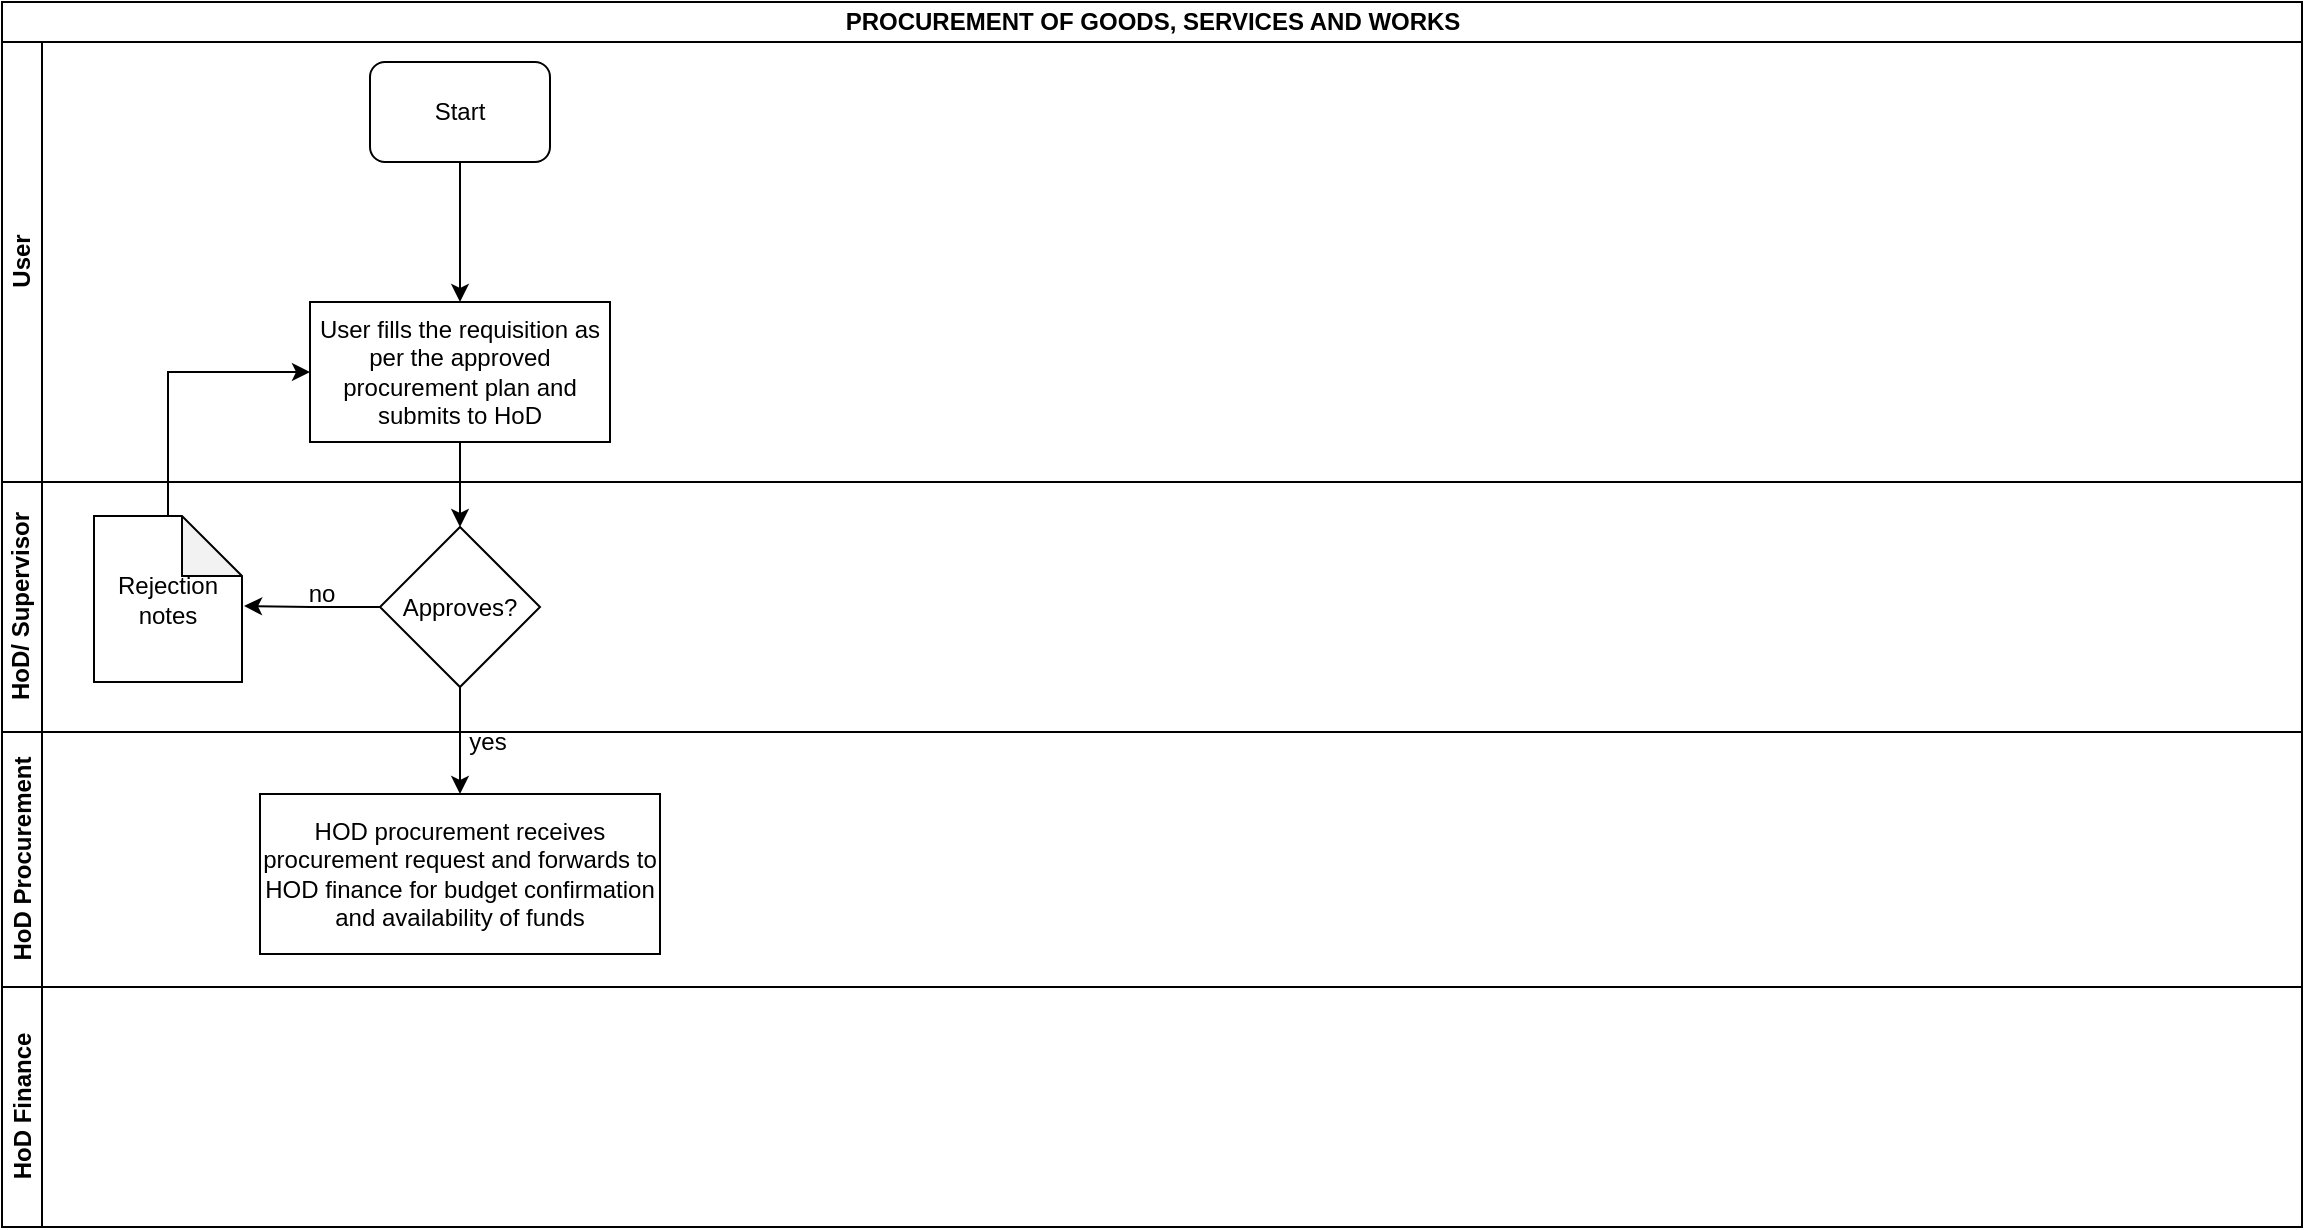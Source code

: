 <mxfile version="13.10.9" type="github">
  <diagram id="Sd2J0G0NBRkxR6U1vvkr" name="Page-1">
    <mxGraphModel dx="1038" dy="547" grid="1" gridSize="10" guides="1" tooltips="1" connect="1" arrows="1" fold="1" page="1" pageScale="1" pageWidth="1169" pageHeight="827" math="0" shadow="0">
      <root>
        <mxCell id="0" />
        <mxCell id="1" parent="0" />
        <mxCell id="flzx41_5z4-G3iRaBKRd-2" value="PROCUREMENT OF GOODS, SERVICES AND WORKS" style="swimlane;html=1;childLayout=stackLayout;resizeParent=1;resizeParentMax=0;horizontal=1;startSize=20;horizontalStack=0;" vertex="1" parent="1">
          <mxGeometry x="10" y="10" width="1150" height="612.5" as="geometry" />
        </mxCell>
        <mxCell id="flzx41_5z4-G3iRaBKRd-3" value="User" style="swimlane;html=1;startSize=20;horizontal=0;" vertex="1" parent="flzx41_5z4-G3iRaBKRd-2">
          <mxGeometry y="20" width="1150" height="220" as="geometry" />
        </mxCell>
        <mxCell id="flzx41_5z4-G3iRaBKRd-7" value="Start" style="rounded=1;whiteSpace=wrap;html=1;" vertex="1" parent="flzx41_5z4-G3iRaBKRd-3">
          <mxGeometry x="184" y="10" width="90" height="50" as="geometry" />
        </mxCell>
        <mxCell id="flzx41_5z4-G3iRaBKRd-10" value="User fills the requisition as per the approved procurement plan and submits to HoD" style="rounded=0;whiteSpace=wrap;html=1;" vertex="1" parent="flzx41_5z4-G3iRaBKRd-3">
          <mxGeometry x="154" y="130" width="150" height="70" as="geometry" />
        </mxCell>
        <mxCell id="flzx41_5z4-G3iRaBKRd-9" value="" style="edgeStyle=orthogonalEdgeStyle;rounded=0;orthogonalLoop=1;jettySize=auto;html=1;entryX=0.5;entryY=0;entryDx=0;entryDy=0;" edge="1" parent="flzx41_5z4-G3iRaBKRd-3" source="flzx41_5z4-G3iRaBKRd-7" target="flzx41_5z4-G3iRaBKRd-10">
          <mxGeometry relative="1" as="geometry">
            <mxPoint x="229" y="135" as="targetPoint" />
          </mxGeometry>
        </mxCell>
        <mxCell id="flzx41_5z4-G3iRaBKRd-4" value="HoD/ Supervisor" style="swimlane;html=1;startSize=20;horizontal=0;" vertex="1" parent="flzx41_5z4-G3iRaBKRd-2">
          <mxGeometry y="240" width="1150" height="125" as="geometry" />
        </mxCell>
        <mxCell id="flzx41_5z4-G3iRaBKRd-13" value="Approves?" style="rhombus;whiteSpace=wrap;html=1;" vertex="1" parent="flzx41_5z4-G3iRaBKRd-4">
          <mxGeometry x="189" y="22.5" width="80" height="80" as="geometry" />
        </mxCell>
        <mxCell id="flzx41_5z4-G3iRaBKRd-17" value="Rejection notes" style="shape=note;whiteSpace=wrap;html=1;backgroundOutline=1;darkOpacity=0.05;" vertex="1" parent="flzx41_5z4-G3iRaBKRd-4">
          <mxGeometry x="46" y="17" width="74" height="83" as="geometry" />
        </mxCell>
        <mxCell id="flzx41_5z4-G3iRaBKRd-19" value="" style="edgeStyle=orthogonalEdgeStyle;rounded=0;orthogonalLoop=1;jettySize=auto;html=1;entryX=1.014;entryY=0.542;entryDx=0;entryDy=0;entryPerimeter=0;exitX=0;exitY=0.5;exitDx=0;exitDy=0;" edge="1" parent="flzx41_5z4-G3iRaBKRd-4" source="flzx41_5z4-G3iRaBKRd-13" target="flzx41_5z4-G3iRaBKRd-17">
          <mxGeometry relative="1" as="geometry">
            <mxPoint x="189" y="65.5" as="sourcePoint" />
            <mxPoint x="140" y="80" as="targetPoint" />
          </mxGeometry>
        </mxCell>
        <mxCell id="flzx41_5z4-G3iRaBKRd-5" value="HoD Procurement" style="swimlane;html=1;startSize=20;horizontal=0;" vertex="1" parent="flzx41_5z4-G3iRaBKRd-2">
          <mxGeometry y="365" width="1150" height="127.5" as="geometry" />
        </mxCell>
        <mxCell id="flzx41_5z4-G3iRaBKRd-14" value="HOD procurement receives procurement request and forwards to HOD finance for budget confirmation and availability of funds" style="whiteSpace=wrap;html=1;" vertex="1" parent="flzx41_5z4-G3iRaBKRd-5">
          <mxGeometry x="129" y="31" width="200" height="80" as="geometry" />
        </mxCell>
        <mxCell id="flzx41_5z4-G3iRaBKRd-16" value="yes" style="text;html=1;strokeColor=none;fillColor=none;align=center;verticalAlign=middle;whiteSpace=wrap;rounded=0;" vertex="1" parent="flzx41_5z4-G3iRaBKRd-5">
          <mxGeometry x="223" y="-5" width="40" height="20" as="geometry" />
        </mxCell>
        <mxCell id="flzx41_5z4-G3iRaBKRd-6" value="HoD Finance" style="swimlane;html=1;startSize=20;horizontal=0;" vertex="1" parent="flzx41_5z4-G3iRaBKRd-2">
          <mxGeometry y="492.5" width="1150" height="120" as="geometry" />
        </mxCell>
        <mxCell id="flzx41_5z4-G3iRaBKRd-12" value="" style="edgeStyle=orthogonalEdgeStyle;rounded=0;orthogonalLoop=1;jettySize=auto;html=1;" edge="1" parent="flzx41_5z4-G3iRaBKRd-2" source="flzx41_5z4-G3iRaBKRd-10" target="flzx41_5z4-G3iRaBKRd-13">
          <mxGeometry relative="1" as="geometry">
            <mxPoint x="229" y="290" as="targetPoint" />
          </mxGeometry>
        </mxCell>
        <mxCell id="flzx41_5z4-G3iRaBKRd-15" value="" style="edgeStyle=orthogonalEdgeStyle;rounded=0;orthogonalLoop=1;jettySize=auto;html=1;" edge="1" parent="flzx41_5z4-G3iRaBKRd-2" source="flzx41_5z4-G3iRaBKRd-13" target="flzx41_5z4-G3iRaBKRd-14">
          <mxGeometry relative="1" as="geometry" />
        </mxCell>
        <mxCell id="flzx41_5z4-G3iRaBKRd-22" value="" style="edgeStyle=orthogonalEdgeStyle;rounded=0;orthogonalLoop=1;jettySize=auto;html=1;entryX=0;entryY=0.5;entryDx=0;entryDy=0;" edge="1" parent="flzx41_5z4-G3iRaBKRd-2" source="flzx41_5z4-G3iRaBKRd-17" target="flzx41_5z4-G3iRaBKRd-10">
          <mxGeometry relative="1" as="geometry">
            <mxPoint x="83" y="175.5" as="targetPoint" />
            <Array as="points">
              <mxPoint x="83" y="185" />
            </Array>
          </mxGeometry>
        </mxCell>
        <mxCell id="flzx41_5z4-G3iRaBKRd-20" value="no" style="text;html=1;strokeColor=none;fillColor=none;align=center;verticalAlign=middle;whiteSpace=wrap;rounded=0;" vertex="1" parent="1">
          <mxGeometry x="150" y="296" width="40" height="20" as="geometry" />
        </mxCell>
      </root>
    </mxGraphModel>
  </diagram>
</mxfile>
